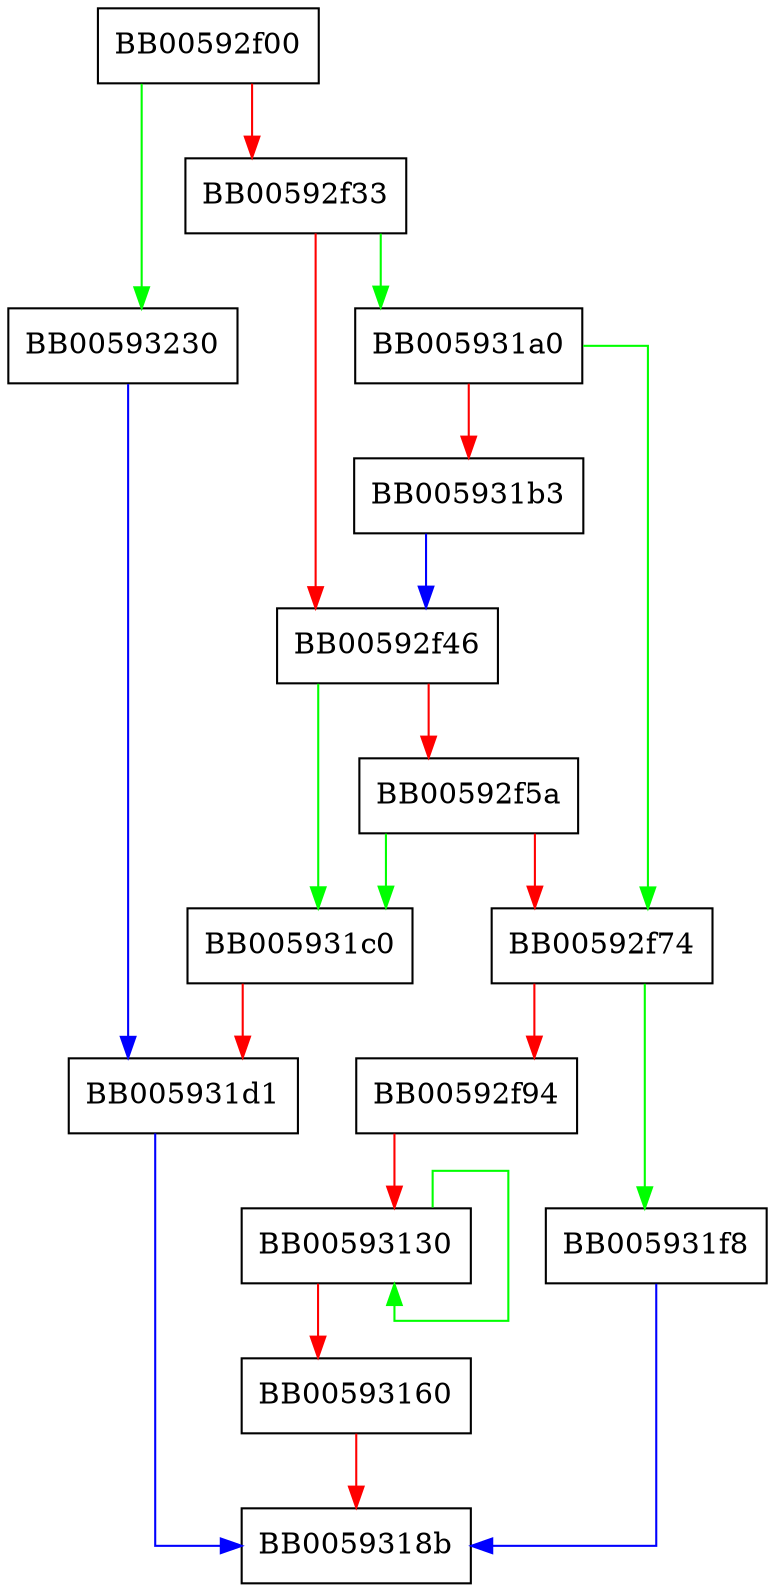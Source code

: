 digraph ecp_nistz256_inv_mod_ord {
  node [shape="box"];
  graph [splines=ortho];
  BB00592f00 -> BB00593230 [color="green"];
  BB00592f00 -> BB00592f33 [color="red"];
  BB00592f33 -> BB005931a0 [color="green"];
  BB00592f33 -> BB00592f46 [color="red"];
  BB00592f46 -> BB005931c0 [color="green"];
  BB00592f46 -> BB00592f5a [color="red"];
  BB00592f5a -> BB005931c0 [color="green"];
  BB00592f5a -> BB00592f74 [color="red"];
  BB00592f74 -> BB005931f8 [color="green"];
  BB00592f74 -> BB00592f94 [color="red"];
  BB00592f94 -> BB00593130 [color="red"];
  BB00593130 -> BB00593130 [color="green"];
  BB00593130 -> BB00593160 [color="red"];
  BB00593160 -> BB0059318b [color="red"];
  BB005931a0 -> BB00592f74 [color="green"];
  BB005931a0 -> BB005931b3 [color="red"];
  BB005931b3 -> BB00592f46 [color="blue"];
  BB005931c0 -> BB005931d1 [color="red"];
  BB005931d1 -> BB0059318b [color="blue"];
  BB005931f8 -> BB0059318b [color="blue"];
  BB00593230 -> BB005931d1 [color="blue"];
}